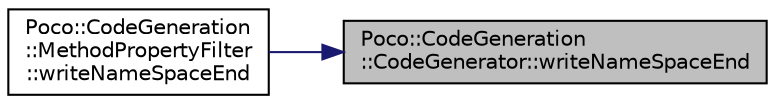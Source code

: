 digraph "Poco::CodeGeneration::CodeGenerator::writeNameSpaceEnd"
{
 // LATEX_PDF_SIZE
  edge [fontname="Helvetica",fontsize="10",labelfontname="Helvetica",labelfontsize="10"];
  node [fontname="Helvetica",fontsize="10",shape=record];
  rankdir="RL";
  Node1 [label="Poco::CodeGeneration\l::CodeGenerator::writeNameSpaceEnd",height=0.2,width=0.4,color="black", fillcolor="grey75", style="filled", fontcolor="black",tooltip="Writes the fwd decl to the header file and the include file to the src file."];
  Node1 -> Node2 [dir="back",color="midnightblue",fontsize="10",style="solid",fontname="Helvetica"];
  Node2 [label="Poco::CodeGeneration\l::MethodPropertyFilter\l::writeNameSpaceEnd",height=0.2,width=0.4,color="black", fillcolor="white", style="filled",URL="$classPoco_1_1CodeGeneration_1_1MethodPropertyFilter.html#ade411b8e7eee5d1d0bd70cd58c9effdd",tooltip="Writes the fwd decl to the header file and the include file to the src file."];
}
